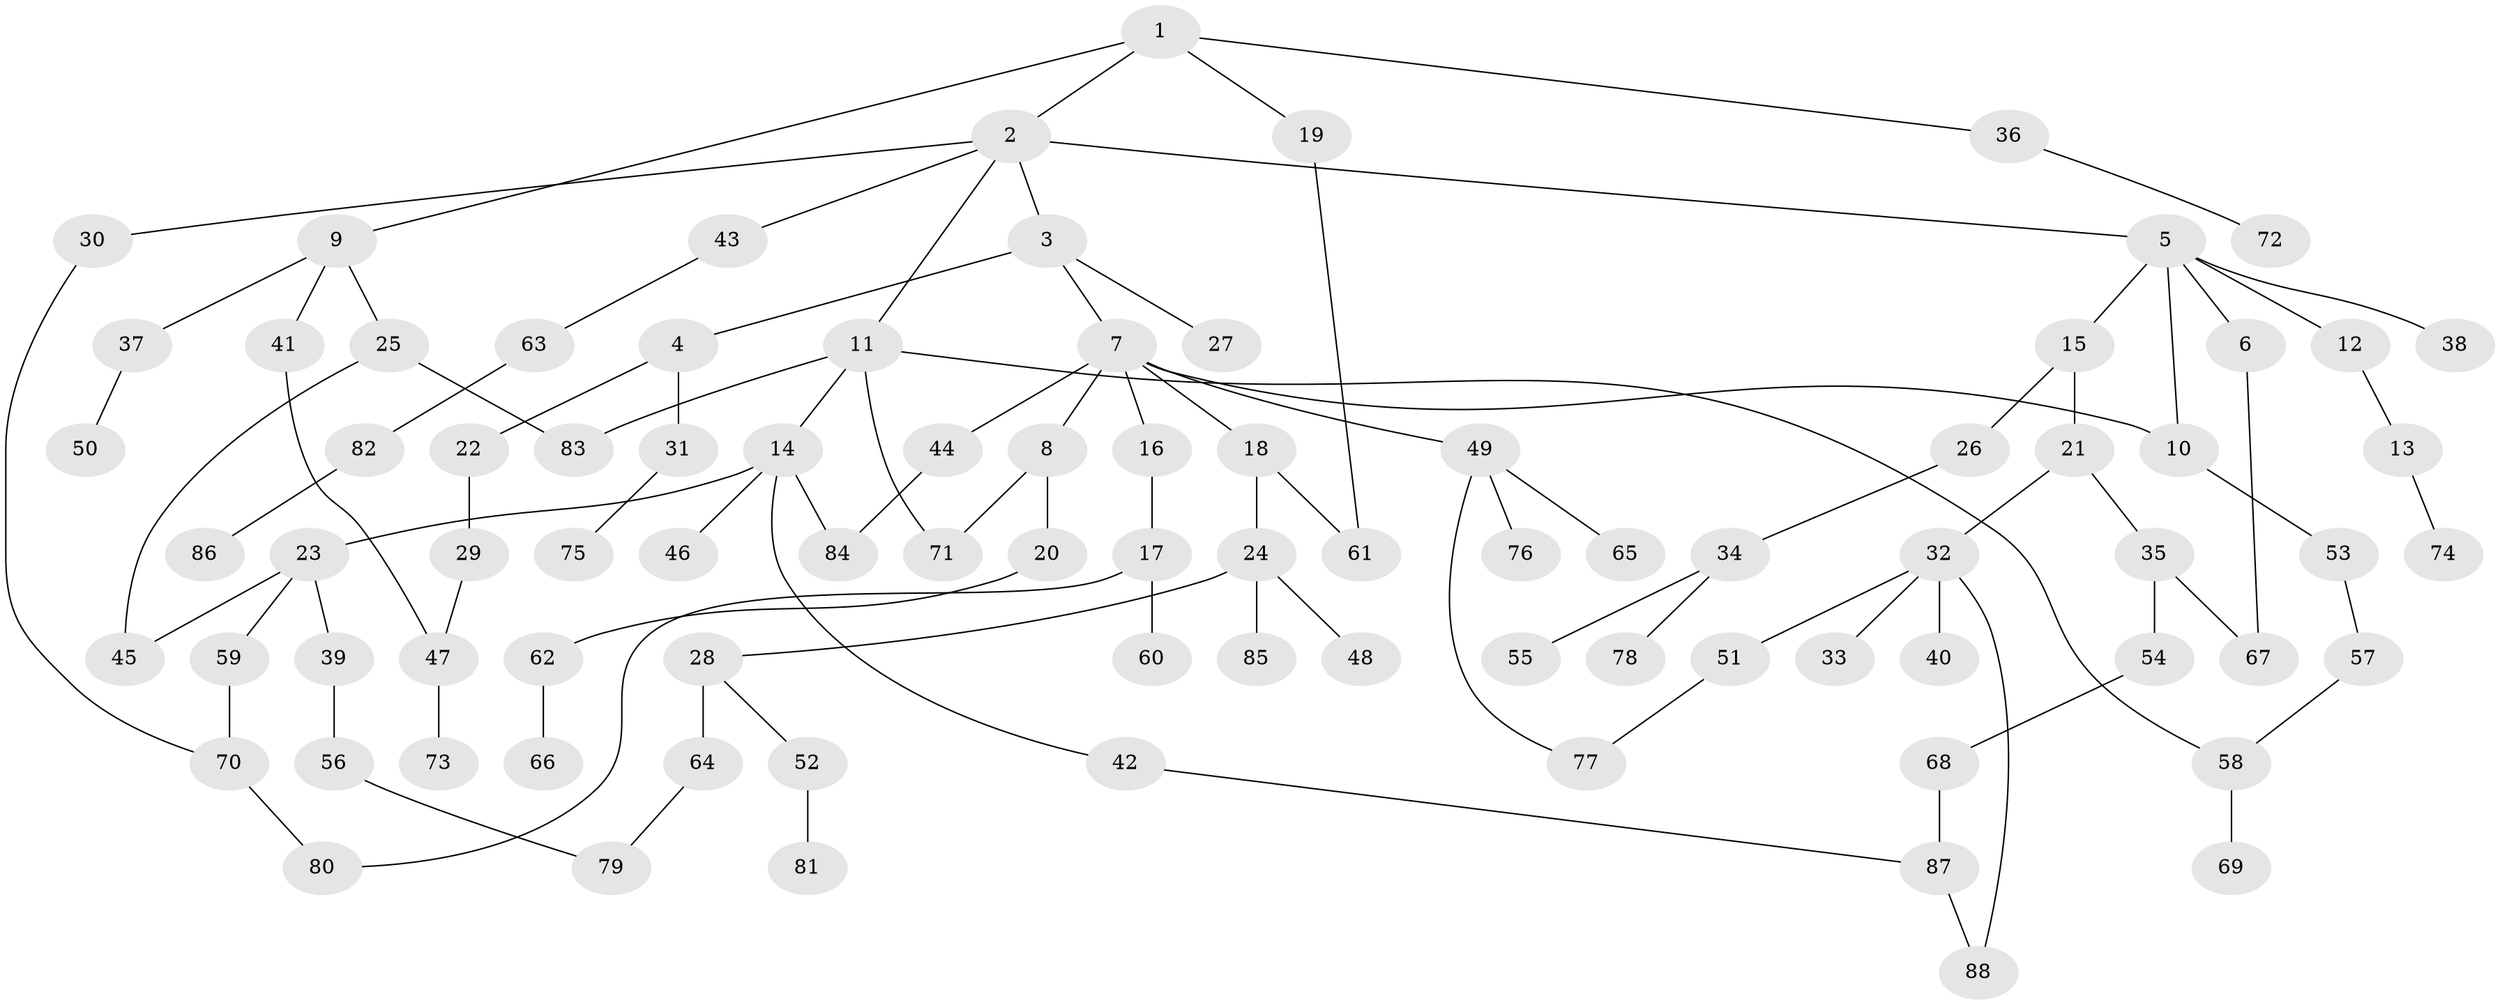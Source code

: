 // original degree distribution, {5: 0.024193548387096774, 6: 0.03225806451612903, 4: 0.08064516129032258, 3: 0.13709677419354838, 7: 0.008064516129032258, 2: 0.3467741935483871, 1: 0.3629032258064516, 8: 0.008064516129032258}
// Generated by graph-tools (version 1.1) at 2025/48/03/04/25 22:48:48]
// undirected, 88 vertices, 102 edges
graph export_dot {
  node [color=gray90,style=filled];
  1;
  2;
  3;
  4;
  5;
  6;
  7;
  8;
  9;
  10;
  11;
  12;
  13;
  14;
  15;
  16;
  17;
  18;
  19;
  20;
  21;
  22;
  23;
  24;
  25;
  26;
  27;
  28;
  29;
  30;
  31;
  32;
  33;
  34;
  35;
  36;
  37;
  38;
  39;
  40;
  41;
  42;
  43;
  44;
  45;
  46;
  47;
  48;
  49;
  50;
  51;
  52;
  53;
  54;
  55;
  56;
  57;
  58;
  59;
  60;
  61;
  62;
  63;
  64;
  65;
  66;
  67;
  68;
  69;
  70;
  71;
  72;
  73;
  74;
  75;
  76;
  77;
  78;
  79;
  80;
  81;
  82;
  83;
  84;
  85;
  86;
  87;
  88;
  1 -- 2 [weight=1.0];
  1 -- 9 [weight=1.0];
  1 -- 19 [weight=1.0];
  1 -- 36 [weight=1.0];
  2 -- 3 [weight=1.0];
  2 -- 5 [weight=1.0];
  2 -- 11 [weight=1.0];
  2 -- 30 [weight=1.0];
  2 -- 43 [weight=1.0];
  3 -- 4 [weight=1.0];
  3 -- 7 [weight=1.0];
  3 -- 27 [weight=1.0];
  4 -- 22 [weight=1.0];
  4 -- 31 [weight=1.0];
  5 -- 6 [weight=1.0];
  5 -- 10 [weight=1.0];
  5 -- 12 [weight=1.0];
  5 -- 15 [weight=1.0];
  5 -- 38 [weight=1.0];
  6 -- 67 [weight=1.0];
  7 -- 8 [weight=1.0];
  7 -- 10 [weight=1.0];
  7 -- 16 [weight=1.0];
  7 -- 18 [weight=1.0];
  7 -- 44 [weight=1.0];
  7 -- 49 [weight=1.0];
  8 -- 20 [weight=1.0];
  8 -- 71 [weight=1.0];
  9 -- 25 [weight=1.0];
  9 -- 37 [weight=1.0];
  9 -- 41 [weight=1.0];
  10 -- 53 [weight=1.0];
  11 -- 14 [weight=1.0];
  11 -- 58 [weight=1.0];
  11 -- 71 [weight=1.0];
  11 -- 83 [weight=1.0];
  12 -- 13 [weight=1.0];
  13 -- 74 [weight=1.0];
  14 -- 23 [weight=1.0];
  14 -- 42 [weight=1.0];
  14 -- 46 [weight=1.0];
  14 -- 84 [weight=1.0];
  15 -- 21 [weight=1.0];
  15 -- 26 [weight=1.0];
  16 -- 17 [weight=1.0];
  17 -- 60 [weight=1.0];
  17 -- 80 [weight=1.0];
  18 -- 24 [weight=1.0];
  18 -- 61 [weight=1.0];
  19 -- 61 [weight=1.0];
  20 -- 62 [weight=1.0];
  21 -- 32 [weight=1.0];
  21 -- 35 [weight=1.0];
  22 -- 29 [weight=1.0];
  23 -- 39 [weight=1.0];
  23 -- 45 [weight=1.0];
  23 -- 59 [weight=1.0];
  24 -- 28 [weight=1.0];
  24 -- 48 [weight=1.0];
  24 -- 85 [weight=1.0];
  25 -- 45 [weight=1.0];
  25 -- 83 [weight=1.0];
  26 -- 34 [weight=1.0];
  28 -- 52 [weight=1.0];
  28 -- 64 [weight=1.0];
  29 -- 47 [weight=1.0];
  30 -- 70 [weight=1.0];
  31 -- 75 [weight=1.0];
  32 -- 33 [weight=1.0];
  32 -- 40 [weight=1.0];
  32 -- 51 [weight=1.0];
  32 -- 88 [weight=1.0];
  34 -- 55 [weight=1.0];
  34 -- 78 [weight=1.0];
  35 -- 54 [weight=1.0];
  35 -- 67 [weight=1.0];
  36 -- 72 [weight=1.0];
  37 -- 50 [weight=1.0];
  39 -- 56 [weight=1.0];
  41 -- 47 [weight=1.0];
  42 -- 87 [weight=1.0];
  43 -- 63 [weight=1.0];
  44 -- 84 [weight=1.0];
  47 -- 73 [weight=1.0];
  49 -- 65 [weight=1.0];
  49 -- 76 [weight=1.0];
  49 -- 77 [weight=1.0];
  51 -- 77 [weight=1.0];
  52 -- 81 [weight=1.0];
  53 -- 57 [weight=1.0];
  54 -- 68 [weight=1.0];
  56 -- 79 [weight=1.0];
  57 -- 58 [weight=1.0];
  58 -- 69 [weight=1.0];
  59 -- 70 [weight=1.0];
  62 -- 66 [weight=1.0];
  63 -- 82 [weight=1.0];
  64 -- 79 [weight=1.0];
  68 -- 87 [weight=1.0];
  70 -- 80 [weight=1.0];
  82 -- 86 [weight=1.0];
  87 -- 88 [weight=1.0];
}

